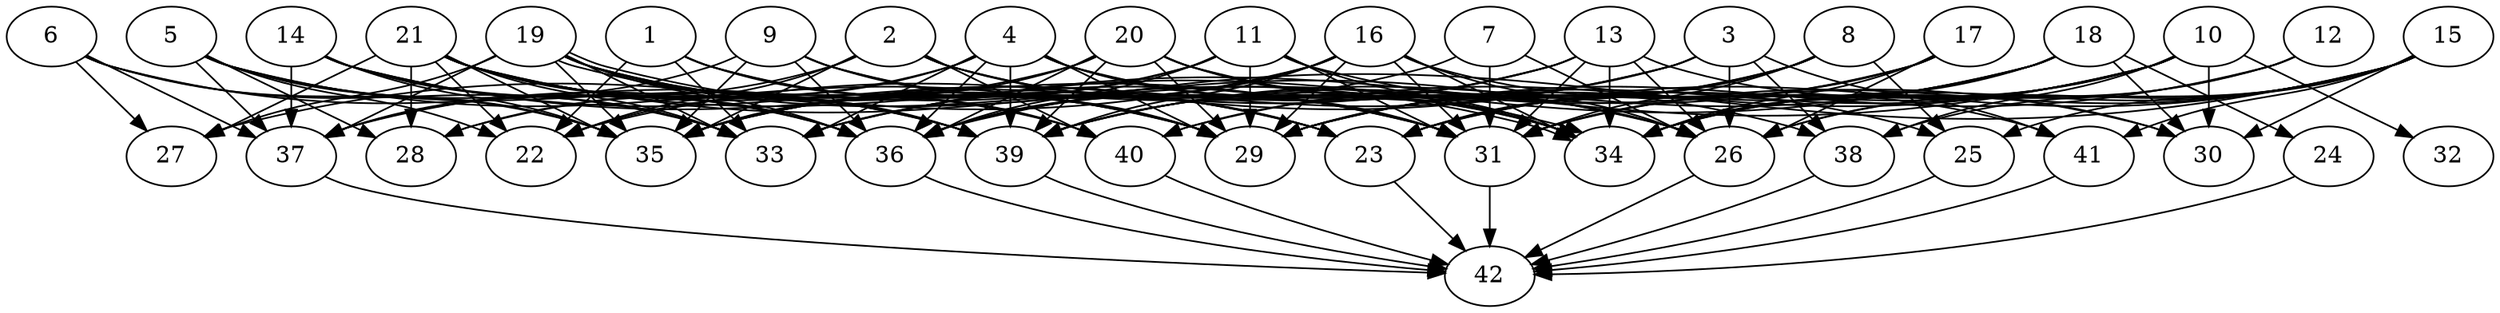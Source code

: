 // DAG (tier=3-complex, mode=data, n=42, ccr=0.516, fat=0.865, density=0.664, regular=0.287, jump=0.226, mindata=4194304, maxdata=33554432)
// DAG automatically generated by daggen at Sun Aug 24 16:33:35 2025
// /home/ermia/Project/Environments/daggen/bin/daggen --dot --ccr 0.516 --fat 0.865 --regular 0.287 --density 0.664 --jump 0.226 --mindata 4194304 --maxdata 33554432 -n 42 
digraph G {
  1 [size="30059158482336146784256", alpha="0.12", expect_size="15029579241168073392128"]
  1 -> 22 [size ="7734065855725568"]
  1 -> 23 [size ="7734065855725568"]
  1 -> 29 [size ="7734065855725568"]
  1 -> 33 [size ="7734065855725568"]
  1 -> 40 [size ="7734065855725568"]
  2 [size="20635337864174048", alpha="0.11", expect_size="10317668932087024"]
  2 -> 22 [size ="1313237790359552"]
  2 -> 26 [size ="1313237790359552"]
  2 -> 31 [size ="1313237790359552"]
  2 -> 34 [size ="1313237790359552"]
  2 -> 35 [size ="1313237790359552"]
  2 -> 37 [size ="1313237790359552"]
  2 -> 40 [size ="1313237790359552"]
  3 [size="2516984527470478848", alpha="0.06", expect_size="1258492263735239424"]
  3 -> 22 [size ="1507832566382592"]
  3 -> 26 [size ="1507832566382592"]
  3 -> 35 [size ="1507832566382592"]
  3 -> 38 [size ="1507832566382592"]
  3 -> 39 [size ="1507832566382592"]
  3 -> 41 [size ="1507832566382592"]
  4 [size="152612782333713792", alpha="0.04", expect_size="76306391166856896"]
  4 -> 22 [size ="5965828893704192"]
  4 -> 28 [size ="5965828893704192"]
  4 -> 29 [size ="5965828893704192"]
  4 -> 31 [size ="5965828893704192"]
  4 -> 33 [size ="5965828893704192"]
  4 -> 34 [size ="5965828893704192"]
  4 -> 36 [size ="5965828893704192"]
  4 -> 38 [size ="5965828893704192"]
  4 -> 39 [size ="5965828893704192"]
  5 [size="2902788296593290240", alpha="0.20", expect_size="1451394148296645120"]
  5 -> 22 [size ="1936319307579392"]
  5 -> 28 [size ="1936319307579392"]
  5 -> 29 [size ="1936319307579392"]
  5 -> 35 [size ="1936319307579392"]
  5 -> 36 [size ="1936319307579392"]
  5 -> 37 [size ="1936319307579392"]
  5 -> 39 [size ="1936319307579392"]
  6 [size="7801734034826377216", alpha="0.12", expect_size="3900867017413188608"]
  6 -> 27 [size ="6611948011520000"]
  6 -> 33 [size ="6611948011520000"]
  6 -> 35 [size ="6611948011520000"]
  6 -> 37 [size ="6611948011520000"]
  6 -> 39 [size ="6611948011520000"]
  7 [size="336577215887224864768", alpha="0.18", expect_size="168288607943612432384"]
  7 -> 26 [size ="387091049480192"]
  7 -> 31 [size ="387091049480192"]
  7 -> 35 [size ="387091049480192"]
  8 [size="754114681765371776", alpha="0.01", expect_size="377057340882685888"]
  8 -> 23 [size ="502281694871552"]
  8 -> 25 [size ="502281694871552"]
  8 -> 29 [size ="502281694871552"]
  8 -> 31 [size ="502281694871552"]
  8 -> 39 [size ="502281694871552"]
  8 -> 40 [size ="502281694871552"]
  9 [size="20113589128159560", alpha="0.14", expect_size="10056794564079780"]
  9 -> 23 [size ="2040404878819328"]
  9 -> 29 [size ="2040404878819328"]
  9 -> 31 [size ="2040404878819328"]
  9 -> 35 [size ="2040404878819328"]
  9 -> 36 [size ="2040404878819328"]
  9 -> 37 [size ="2040404878819328"]
  10 [size="41754801390635328", alpha="0.10", expect_size="20877400695317664"]
  10 -> 23 [size ="678873402441728"]
  10 -> 29 [size ="678873402441728"]
  10 -> 30 [size ="678873402441728"]
  10 -> 31 [size ="678873402441728"]
  10 -> 32 [size ="678873402441728"]
  10 -> 33 [size ="678873402441728"]
  10 -> 34 [size ="678873402441728"]
  10 -> 38 [size ="678873402441728"]
  10 -> 40 [size ="678873402441728"]
  11 [size="5041448389204508672000", alpha="0.05", expect_size="2520724194602254336000"]
  11 -> 28 [size ="2352123949875200"]
  11 -> 29 [size ="2352123949875200"]
  11 -> 30 [size ="2352123949875200"]
  11 -> 31 [size ="2352123949875200"]
  11 -> 34 [size ="2352123949875200"]
  11 -> 35 [size ="2352123949875200"]
  11 -> 36 [size ="2352123949875200"]
  12 [size="1763585517720780800", alpha="0.14", expect_size="881792758860390400"]
  12 -> 26 [size ="1441767673036800"]
  12 -> 29 [size ="1441767673036800"]
  12 -> 34 [size ="1441767673036800"]
  13 [size="17166739337859366387712", alpha="0.11", expect_size="8583369668929683193856"]
  13 -> 26 [size ="5323719874445312"]
  13 -> 30 [size ="5323719874445312"]
  13 -> 31 [size ="5323719874445312"]
  13 -> 33 [size ="5323719874445312"]
  13 -> 34 [size ="5323719874445312"]
  13 -> 35 [size ="5323719874445312"]
  13 -> 36 [size ="5323719874445312"]
  14 [size="6482523451498648", alpha="0.03", expect_size="3241261725749324"]
  14 -> 23 [size ="270350818476032"]
  14 -> 31 [size ="270350818476032"]
  14 -> 33 [size ="270350818476032"]
  14 -> 35 [size ="270350818476032"]
  14 -> 36 [size ="270350818476032"]
  14 -> 37 [size ="270350818476032"]
  15 [size="3203871348244813", alpha="0.03", expect_size="1601935674122406"]
  15 -> 23 [size ="144264000438272"]
  15 -> 25 [size ="144264000438272"]
  15 -> 26 [size ="144264000438272"]
  15 -> 30 [size ="144264000438272"]
  15 -> 31 [size ="144264000438272"]
  15 -> 34 [size ="144264000438272"]
  15 -> 36 [size ="144264000438272"]
  15 -> 38 [size ="144264000438272"]
  15 -> 41 [size ="144264000438272"]
  16 [size="12250654402846107648", alpha="0.02", expect_size="6125327201423053824"]
  16 -> 26 [size ="4849974588211200"]
  16 -> 27 [size ="4849974588211200"]
  16 -> 29 [size ="4849974588211200"]
  16 -> 31 [size ="4849974588211200"]
  16 -> 34 [size ="4849974588211200"]
  16 -> 35 [size ="4849974588211200"]
  16 -> 36 [size ="4849974588211200"]
  16 -> 39 [size ="4849974588211200"]
  16 -> 41 [size ="4849974588211200"]
  17 [size="21813205674783139692544", alpha="0.20", expect_size="10906602837391569846272"]
  17 -> 23 [size ="6245535048531968"]
  17 -> 26 [size ="6245535048531968"]
  17 -> 29 [size ="6245535048531968"]
  17 -> 34 [size ="6245535048531968"]
  17 -> 39 [size ="6245535048531968"]
  18 [size="65258333856747760", alpha="0.04", expect_size="32629166928373880"]
  18 -> 24 [size ="5749488169779200"]
  18 -> 29 [size ="5749488169779200"]
  18 -> 30 [size ="5749488169779200"]
  18 -> 31 [size ="5749488169779200"]
  18 -> 33 [size ="5749488169779200"]
  18 -> 34 [size ="5749488169779200"]
  18 -> 39 [size ="5749488169779200"]
  19 [size="6740454173747840", alpha="0.07", expect_size="3370227086873920"]
  19 -> 23 [size ="284532993425408"]
  19 -> 27 [size ="284532993425408"]
  19 -> 29 [size ="284532993425408"]
  19 -> 33 [size ="284532993425408"]
  19 -> 34 [size ="284532993425408"]
  19 -> 34 [size ="284532993425408"]
  19 -> 35 [size ="284532993425408"]
  19 -> 36 [size ="284532993425408"]
  19 -> 37 [size ="284532993425408"]
  19 -> 39 [size ="284532993425408"]
  20 [size="216491578969766272", alpha="0.07", expect_size="108245789484883136"]
  20 -> 25 [size ="3790476821921792"]
  20 -> 26 [size ="3790476821921792"]
  20 -> 29 [size ="3790476821921792"]
  20 -> 34 [size ="3790476821921792"]
  20 -> 35 [size ="3790476821921792"]
  20 -> 36 [size ="3790476821921792"]
  20 -> 37 [size ="3790476821921792"]
  20 -> 39 [size ="3790476821921792"]
  21 [size="10709822519605112832", alpha="0.14", expect_size="5354911259802556416"]
  21 -> 22 [size ="4333235991478272"]
  21 -> 26 [size ="4333235991478272"]
  21 -> 27 [size ="4333235991478272"]
  21 -> 28 [size ="4333235991478272"]
  21 -> 29 [size ="4333235991478272"]
  21 -> 31 [size ="4333235991478272"]
  21 -> 33 [size ="4333235991478272"]
  21 -> 35 [size ="4333235991478272"]
  21 -> 36 [size ="4333235991478272"]
  21 -> 39 [size ="4333235991478272"]
  21 -> 40 [size ="4333235991478272"]
  22 [size="3200047105576545", alpha="0.01", expect_size="1600023552788272"]
  23 [size="2987576807932297216000", alpha="0.01", expect_size="1493788403966148608000"]
  23 -> 42 [size ="1659469876428800"]
  24 [size="129333498481360960", alpha="0.10", expect_size="64666749240680480"]
  24 -> 42 [size ="4715774266572800"]
  25 [size="38489710318854056", alpha="0.19", expect_size="19244855159427028"]
  25 -> 42 [size ="639466616127488"]
  26 [size="36968528210521680248832", alpha="0.01", expect_size="18484264105260840124416"]
  26 -> 42 [size ="8877924094574592"]
  27 [size="1293375868718022656000", alpha="0.17", expect_size="646687934359011328000"]
  28 [size="90733246009836720", alpha="0.02", expect_size="45366623004918360"]
  29 [size="1675999318114304000000", alpha="0.06", expect_size="837999659057152000000"]
  30 [size="1342724946697107968", alpha="0.10", expect_size="671362473348553984"]
  31 [size="6536839184050335744", alpha="0.05", expect_size="3268419592025167872"]
  31 -> 42 [size ="3581596456189952"]
  32 [size="333638331631326144", alpha="0.01", expect_size="166819165815663072"]
  33 [size="84367514953194656", alpha="0.12", expect_size="42183757476597328"]
  34 [size="9928477000315224", alpha="0.08", expect_size="4964238500157612"]
  35 [size="3168974060399284224", alpha="0.03", expect_size="1584487030199642112"]
  36 [size="113514382962050288", alpha="0.17", expect_size="56757191481025144"]
  36 -> 42 [size ="3791546797260800"]
  37 [size="5527777285210281869312", alpha="0.12", expect_size="2763888642605140934656"]
  37 -> 42 [size ="2501057510899712"]
  38 [size="10012119021690460160", alpha="0.07", expect_size="5006059510845230080"]
  38 -> 42 [size ="5486825963520000"]
  39 [size="11263787075980160", alpha="0.18", expect_size="5631893537990080"]
  39 -> 42 [size ="243525853642752"]
  40 [size="50643264954531032", alpha="0.00", expect_size="25321632477265516"]
  40 -> 42 [size ="1858607041740800"]
  41 [size="10193344150746015744", alpha="0.15", expect_size="5096672075373007872"]
  41 -> 42 [size ="3516032438239232"]
  42 [size="5086472575049118", alpha="0.15", expect_size="2543236287524559"]
}